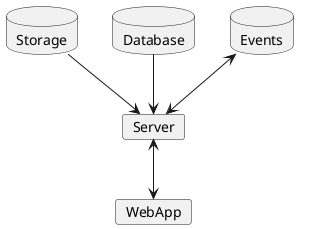 @startuml
database Storage {
}
database Database {
}
database Events {
}
card Server [
  Server
]
card WebApp [
  WebApp
]

Storage -down-> Server
Database -down-> Server
Events <-down-> Server
Server <-down-> WebApp
@enduml
